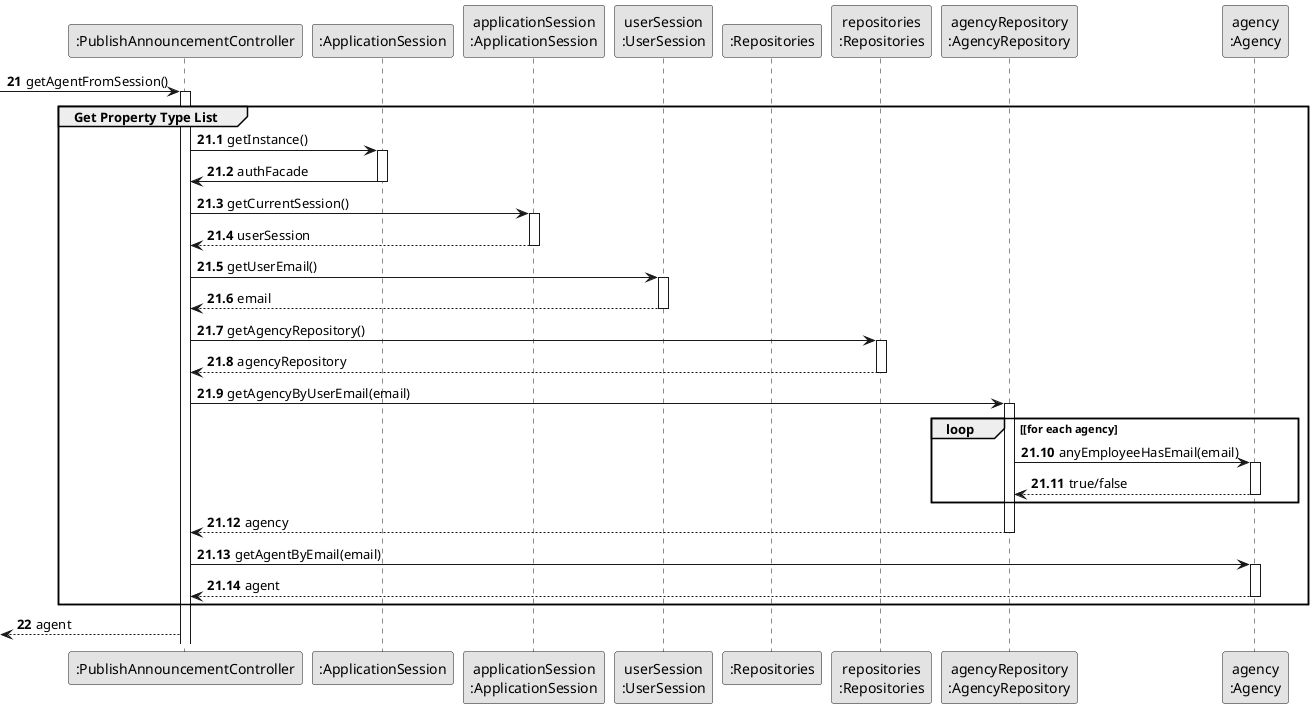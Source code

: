 @startuml
skinparam monochrome true
skinparam packageStyle rectangle
skinparam shadowing false\



participant ":PublishAnnouncementController" as CTRL
participant ":ApplicationSession" as _APP
participant "applicationSession\n:ApplicationSession" as APP
participant "userSession\n:UserSession" as SESSION
participant ":Repositories" as RepositorySingleton
participant "repositories\n:Repositories" as PLAT
participant "agencyRepository\n:AgencyRepository" as AgencyRepository
participant "agency\n:Agency" as AGENCY


autonumber 21

             -> CTRL : getAgentFromSession()
             activate CTRL

autonumber 21.1

    group Get Property Type List

             CTRL -> _APP: getInstance()
             activate _APP
             _APP -> CTRL: authFacade
             deactivate _APP


             CTRL -> APP: getCurrentSession()
             activate APP

                 APP --> CTRL: userSession
             deactivate APP

             CTRL -> SESSION: getUserEmail()
             activate SESSION

                 SESSION --> CTRL: email
             deactivate SESSION


             CTRL -> PLAT: getAgencyRepository()
             activate PLAT

                 PLAT --> CTRL: agencyRepository
             deactivate PLAT


             CTRL -> AgencyRepository: getAgencyByUserEmail(email)
             activate AgencyRepository

                 loop [for each agency
                     AgencyRepository -> AGENCY : anyEmployeeHasEmail(email)
                     activate AGENCY

                          AGENCY --> AgencyRepository : true/false
                     deactivate AGENCY
                 end
                 AgencyRepository --> CTRL : agency
             deactivate AgencyRepository

             CTRL -> AGENCY: getAgentByEmail(email)
             activate AGENCY

                 AGENCY --> CTRL : agent
             deactivate AGENCY




    end

autonumber 22

    <-- CTRL : agent

@enduml